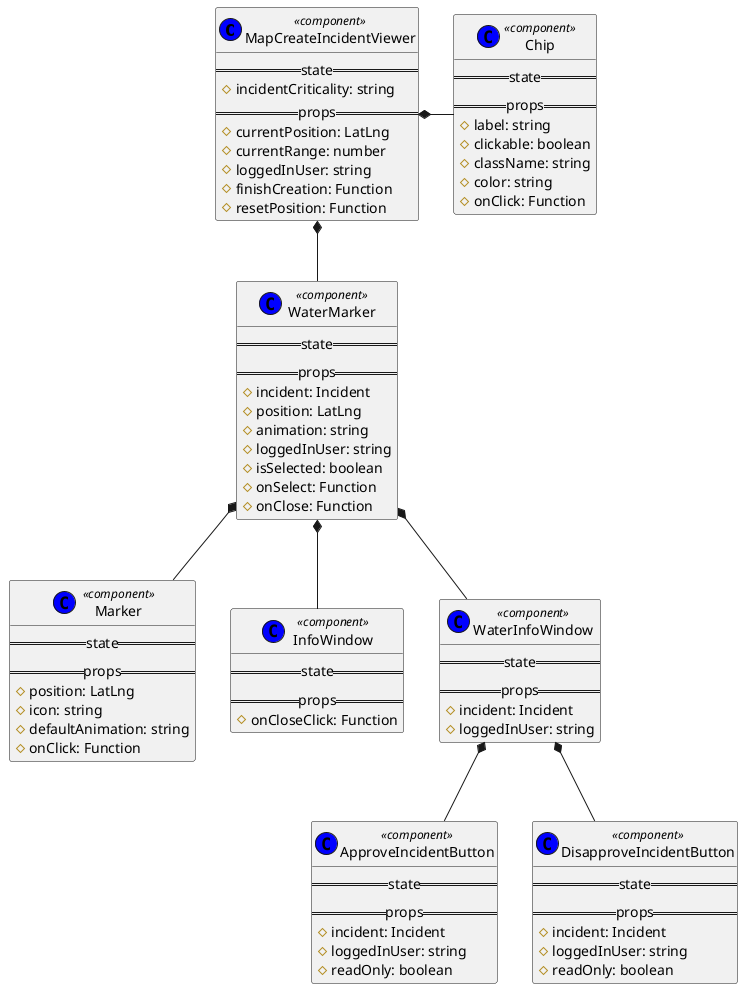 @startuml diagrama_create_incident

' class RootComponentBase << (C,blue) component >> {
'     ==state==
'     ==props==
' }

' class ApolloProvider << (C,blue) component >> {
'     ==state==
'     ==props==
'     # client: ApolloClient
' }

' class Rehydrated << (C,blue) component >> {
'     ==state==
'     ==props==
' }

' class Query << (C,blue) component >> {
'     ==state==
'     ==props==
'     # query: GraphQLDocument
'     # variables: Object
'     # pollInterval: number
' }

' class Mutation << (C,blue) component >> {
'     ==state==
'     ==props==
'     # mutation: GraphQLDocument
'     # refetchQueries: Function
' }

' class CssBaseline << (C,blue) component >> {
'     ==state==
'     ==props==
' }

' class Authenticator << (C,blue) component >> {
'     ==state==
'     ==props==
' }

' class App << (C,blue) component >> {
'     ==state==
'     ==props==
'     # authState: AmplifyAuthState
'     # authData: AmplifyAuthData
' }

' class MapManager << (C,blue) component >> {
'     ==state==
'     ==props==
'     # loggedInUser: string
' }

' class Map << (C,blue) component >> {
'     ==state==
'     # creating: boolean
'     # selectedMarker: number
'     # queryVars: Object
'     ==props==
'     # loggedInUser: string
'     # googleMapURL: string
'     # loadingElement: HTMLElement
'     # containerElement: HTMLElement
'     # mapElement: HTMLElement
' }

' class GoogleMap << (C,blue) component >> {
'     ==state==
'     ==props==
'     # defaultZoom: number
'     # defaultCenter: LatLng
'     # defaultOptions: GoogleMapsOptions
'     # onClick: Function
'     # onCenterChanged: Function
' }

' class MapAddressSearchViewer << (C,blue) component >> {
'     ==state==
'     # searchTerm: string
'     ==props==
'     # setSelectedSearchLocation: Function
' }

' class MapListIncidentMarkersViewer << (C,blue) component >> {
'     ==state==
'     ==props==
'     # incidents: Array<Incident>
'     # currentPosition: LatLng
'     # currentRange: number
'     # loggedInUser: string
'     # selectedMarker: number
'     # setSelectedMarker: Function
' }

class MapCreateIncidentViewer << (C,blue) component >> {
    ==state==
    # incidentCriticality: string
    ==props==
    # currentPosition: LatLng
    # currentRange: number
    # loggedInUser: string
    # finishCreation: Function
    # resetPosition: Function
}

' class MapActionsViewer << (C,blue) component >> {
'     ==state==
'     ==props==
'     # currentPosition: LatLng
'     # currentRange: number
'     # loggedInUser: string
'     # startCreation: Function
'     # resetPosition: Function
' }

' class MapAddressSearch << (C,blue) component >> {
'     ==state==
'     ==props==
'     # searchTerm: string
'     # setSearchTerm: Function
'     # setSelectedSearchLocation: Function
' }

' class PlacesAutocomplete << (C,blue) component >> {
'     ==state==
'     ==props==
'     # value: string
'     # onChange: Function
'     # onSelect: Function
' }

' class MapAddressSearchAutocomplete << (C,blue) component >> {
'     ==state==
'     ==props==
'     # suggestions: Array<AutocompleteSuggestion>
'     # loading: boolean
'     # searchTerm: string
'     # setSearchTerm: Function
'     # setSelectedSearchLocation: Function
' }

' class Select << (C,blue) component >> {
'     ==state==
'     ==props==
'     # options: Array<Object>
'     # isLoading: boolean
'     # inputValue: string
'     # onInputChange: Function
'     # onChange: Function
'     # loadingMessage: Function
'     # noOptionsMessage: Function
'     # placeholder: string
'     # components: Object
'     # getOptionLabel: Function
'     # getOptionValue: Function
' }

' class MarkerClusterer << (C,blue) component >> {
'     ==state==
'     ==props==
'     # averageCenter: boolean
'     # enableRetinaIcons: boolean
'     # defaultMaxZoom: number
'     # defaultGridSize: number
'     # defaultMinimumClusterSize: number
'     # gridSize: number
'     # maxZoom: number
' }

class WaterMarker << (C,blue) component >> {
    ==state==
    ==props==
    # incident: Incident
    # position: LatLng
    # animation: string
    # loggedInUser: string
    # isSelected: boolean
    # onSelect: Function
    # onClose: Function
}

class Marker << (C,blue) component >> {
    ==state==
    ==props==
    # position: LatLng
    # icon: string
    # defaultAnimation: string
    # onClick: Function
}

class InfoWindow << (C,blue) component >> {
    ==state==
    ==props==
    # onCloseClick: Function
}

class WaterInfoWindow << (C,blue) component >> {
    ==state==
    ==props==
    # incident: Incident
    # loggedInUser: string
}

class ApproveIncidentButton << (C,blue) component >> {
    ==state==
    ==props==
    # incident: Incident
    # loggedInUser: string
    # readOnly: boolean
}

class DisapproveIncidentButton << (C,blue) component >> {
    ==state==
    ==props==
    # incident: Incident
    # loggedInUser: string
    # readOnly: boolean
}

class Chip << (C,blue) component >> {
    ==state==
    ==props==
    # label: string
    # clickable: boolean
    # className: string
    # color: string
    # onClick: Function
}

' class CreateIncidentButton << (C,blue) component >> {
'     ==state==
'     ==props==
'     # creating: boolean
'     # startCreation: Function
'     # finishCreation: Function
' }

' class ResetPositionButton << (C,blue) component >> {
'     ==state==
'     ==props==
'     # resetPosition: Function
' }

' RootComponentBase *-- ApolloProvider
' RootComponentBase *-- Rehydrated
' RootComponentBase *-- CssBaseline
' RootComponentBase *-- Authenticator
' RootComponentBase *-- App

' App *-- MapManager

' MapManager *-- Map

' Map *-- GoogleMap
' Map *-- Query
' Map *-- Mutation
' Map *-- MapAddressSearchViewer
' Map *-- MapListIncidentMarkersViewer
' Map *-- MapCreateIncidentViewer
' Map *-- MapActionsViewer

' MapAddressSearchViewer *-- MapAddressSearch
' MapAddressSearch *-- PlacesAutocomplete
' MapAddressSearch *-- MapAddressSearchAutocomplete
' MapAddressSearchAutocomplete *-- Select

' MapListIncidentMarkersViewer *-- MarkerClusterer
' MapListIncidentMarkersViewer *-- WaterMarker

WaterMarker *-- Marker
WaterMarker *-- InfoWindow
WaterMarker *-- WaterInfoWindow

WaterInfoWindow *-- ApproveIncidentButton
WaterInfoWindow *-- DisapproveIncidentButton

MapCreateIncidentViewer *-- WaterMarker
MapCreateIncidentViewer *-right- Chip

' MapActionsViewer *-- CreateIncidentButton
' MapActionsViewer *-- ResetPositionButton

@enduml
